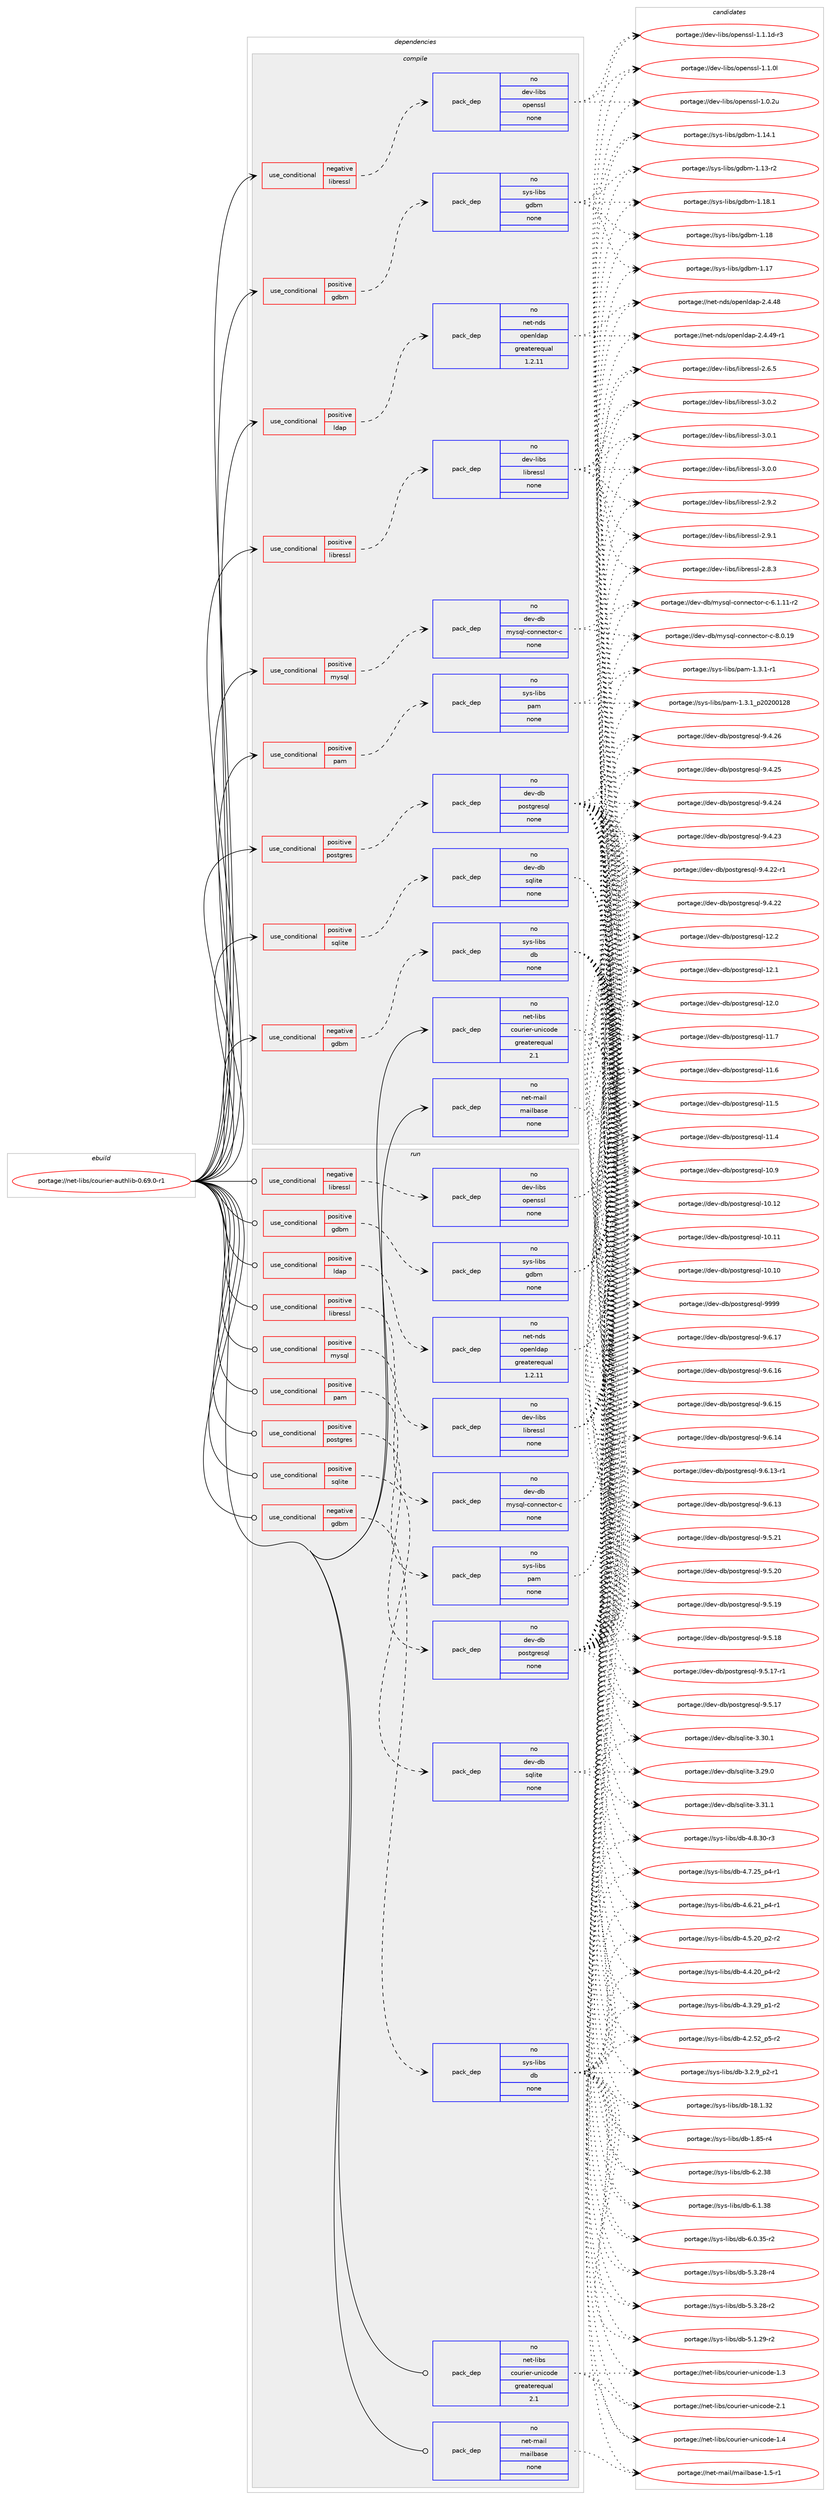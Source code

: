 digraph prolog {

# *************
# Graph options
# *************

newrank=true;
concentrate=true;
compound=true;
graph [rankdir=LR,fontname=Helvetica,fontsize=10,ranksep=1.5];#, ranksep=2.5, nodesep=0.2];
edge  [arrowhead=vee];
node  [fontname=Helvetica,fontsize=10];

# **********
# The ebuild
# **********

subgraph cluster_leftcol {
color=gray;
rank=same;
label=<<i>ebuild</i>>;
id [label="portage://net-libs/courier-authlib-0.69.0-r1", color=red, width=4, href="../net-libs/courier-authlib-0.69.0-r1.svg"];
}

# ****************
# The dependencies
# ****************

subgraph cluster_midcol {
color=gray;
label=<<i>dependencies</i>>;
subgraph cluster_compile {
fillcolor="#eeeeee";
style=filled;
label=<<i>compile</i>>;
subgraph cond12129 {
dependency60394 [label=<<TABLE BORDER="0" CELLBORDER="1" CELLSPACING="0" CELLPADDING="4"><TR><TD ROWSPAN="3" CELLPADDING="10">use_conditional</TD></TR><TR><TD>negative</TD></TR><TR><TD>gdbm</TD></TR></TABLE>>, shape=none, color=red];
subgraph pack47053 {
dependency60395 [label=<<TABLE BORDER="0" CELLBORDER="1" CELLSPACING="0" CELLPADDING="4" WIDTH="220"><TR><TD ROWSPAN="6" CELLPADDING="30">pack_dep</TD></TR><TR><TD WIDTH="110">no</TD></TR><TR><TD>sys-libs</TD></TR><TR><TD>db</TD></TR><TR><TD>none</TD></TR><TR><TD></TD></TR></TABLE>>, shape=none, color=blue];
}
dependency60394:e -> dependency60395:w [weight=20,style="dashed",arrowhead="vee"];
}
id:e -> dependency60394:w [weight=20,style="solid",arrowhead="vee"];
subgraph cond12130 {
dependency60396 [label=<<TABLE BORDER="0" CELLBORDER="1" CELLSPACING="0" CELLPADDING="4"><TR><TD ROWSPAN="3" CELLPADDING="10">use_conditional</TD></TR><TR><TD>negative</TD></TR><TR><TD>libressl</TD></TR></TABLE>>, shape=none, color=red];
subgraph pack47054 {
dependency60397 [label=<<TABLE BORDER="0" CELLBORDER="1" CELLSPACING="0" CELLPADDING="4" WIDTH="220"><TR><TD ROWSPAN="6" CELLPADDING="30">pack_dep</TD></TR><TR><TD WIDTH="110">no</TD></TR><TR><TD>dev-libs</TD></TR><TR><TD>openssl</TD></TR><TR><TD>none</TD></TR><TR><TD></TD></TR></TABLE>>, shape=none, color=blue];
}
dependency60396:e -> dependency60397:w [weight=20,style="dashed",arrowhead="vee"];
}
id:e -> dependency60396:w [weight=20,style="solid",arrowhead="vee"];
subgraph cond12131 {
dependency60398 [label=<<TABLE BORDER="0" CELLBORDER="1" CELLSPACING="0" CELLPADDING="4"><TR><TD ROWSPAN="3" CELLPADDING="10">use_conditional</TD></TR><TR><TD>positive</TD></TR><TR><TD>gdbm</TD></TR></TABLE>>, shape=none, color=red];
subgraph pack47055 {
dependency60399 [label=<<TABLE BORDER="0" CELLBORDER="1" CELLSPACING="0" CELLPADDING="4" WIDTH="220"><TR><TD ROWSPAN="6" CELLPADDING="30">pack_dep</TD></TR><TR><TD WIDTH="110">no</TD></TR><TR><TD>sys-libs</TD></TR><TR><TD>gdbm</TD></TR><TR><TD>none</TD></TR><TR><TD></TD></TR></TABLE>>, shape=none, color=blue];
}
dependency60398:e -> dependency60399:w [weight=20,style="dashed",arrowhead="vee"];
}
id:e -> dependency60398:w [weight=20,style="solid",arrowhead="vee"];
subgraph cond12132 {
dependency60400 [label=<<TABLE BORDER="0" CELLBORDER="1" CELLSPACING="0" CELLPADDING="4"><TR><TD ROWSPAN="3" CELLPADDING="10">use_conditional</TD></TR><TR><TD>positive</TD></TR><TR><TD>ldap</TD></TR></TABLE>>, shape=none, color=red];
subgraph pack47056 {
dependency60401 [label=<<TABLE BORDER="0" CELLBORDER="1" CELLSPACING="0" CELLPADDING="4" WIDTH="220"><TR><TD ROWSPAN="6" CELLPADDING="30">pack_dep</TD></TR><TR><TD WIDTH="110">no</TD></TR><TR><TD>net-nds</TD></TR><TR><TD>openldap</TD></TR><TR><TD>greaterequal</TD></TR><TR><TD>1.2.11</TD></TR></TABLE>>, shape=none, color=blue];
}
dependency60400:e -> dependency60401:w [weight=20,style="dashed",arrowhead="vee"];
}
id:e -> dependency60400:w [weight=20,style="solid",arrowhead="vee"];
subgraph cond12133 {
dependency60402 [label=<<TABLE BORDER="0" CELLBORDER="1" CELLSPACING="0" CELLPADDING="4"><TR><TD ROWSPAN="3" CELLPADDING="10">use_conditional</TD></TR><TR><TD>positive</TD></TR><TR><TD>libressl</TD></TR></TABLE>>, shape=none, color=red];
subgraph pack47057 {
dependency60403 [label=<<TABLE BORDER="0" CELLBORDER="1" CELLSPACING="0" CELLPADDING="4" WIDTH="220"><TR><TD ROWSPAN="6" CELLPADDING="30">pack_dep</TD></TR><TR><TD WIDTH="110">no</TD></TR><TR><TD>dev-libs</TD></TR><TR><TD>libressl</TD></TR><TR><TD>none</TD></TR><TR><TD></TD></TR></TABLE>>, shape=none, color=blue];
}
dependency60402:e -> dependency60403:w [weight=20,style="dashed",arrowhead="vee"];
}
id:e -> dependency60402:w [weight=20,style="solid",arrowhead="vee"];
subgraph cond12134 {
dependency60404 [label=<<TABLE BORDER="0" CELLBORDER="1" CELLSPACING="0" CELLPADDING="4"><TR><TD ROWSPAN="3" CELLPADDING="10">use_conditional</TD></TR><TR><TD>positive</TD></TR><TR><TD>mysql</TD></TR></TABLE>>, shape=none, color=red];
subgraph pack47058 {
dependency60405 [label=<<TABLE BORDER="0" CELLBORDER="1" CELLSPACING="0" CELLPADDING="4" WIDTH="220"><TR><TD ROWSPAN="6" CELLPADDING="30">pack_dep</TD></TR><TR><TD WIDTH="110">no</TD></TR><TR><TD>dev-db</TD></TR><TR><TD>mysql-connector-c</TD></TR><TR><TD>none</TD></TR><TR><TD></TD></TR></TABLE>>, shape=none, color=blue];
}
dependency60404:e -> dependency60405:w [weight=20,style="dashed",arrowhead="vee"];
}
id:e -> dependency60404:w [weight=20,style="solid",arrowhead="vee"];
subgraph cond12135 {
dependency60406 [label=<<TABLE BORDER="0" CELLBORDER="1" CELLSPACING="0" CELLPADDING="4"><TR><TD ROWSPAN="3" CELLPADDING="10">use_conditional</TD></TR><TR><TD>positive</TD></TR><TR><TD>pam</TD></TR></TABLE>>, shape=none, color=red];
subgraph pack47059 {
dependency60407 [label=<<TABLE BORDER="0" CELLBORDER="1" CELLSPACING="0" CELLPADDING="4" WIDTH="220"><TR><TD ROWSPAN="6" CELLPADDING="30">pack_dep</TD></TR><TR><TD WIDTH="110">no</TD></TR><TR><TD>sys-libs</TD></TR><TR><TD>pam</TD></TR><TR><TD>none</TD></TR><TR><TD></TD></TR></TABLE>>, shape=none, color=blue];
}
dependency60406:e -> dependency60407:w [weight=20,style="dashed",arrowhead="vee"];
}
id:e -> dependency60406:w [weight=20,style="solid",arrowhead="vee"];
subgraph cond12136 {
dependency60408 [label=<<TABLE BORDER="0" CELLBORDER="1" CELLSPACING="0" CELLPADDING="4"><TR><TD ROWSPAN="3" CELLPADDING="10">use_conditional</TD></TR><TR><TD>positive</TD></TR><TR><TD>postgres</TD></TR></TABLE>>, shape=none, color=red];
subgraph pack47060 {
dependency60409 [label=<<TABLE BORDER="0" CELLBORDER="1" CELLSPACING="0" CELLPADDING="4" WIDTH="220"><TR><TD ROWSPAN="6" CELLPADDING="30">pack_dep</TD></TR><TR><TD WIDTH="110">no</TD></TR><TR><TD>dev-db</TD></TR><TR><TD>postgresql</TD></TR><TR><TD>none</TD></TR><TR><TD></TD></TR></TABLE>>, shape=none, color=blue];
}
dependency60408:e -> dependency60409:w [weight=20,style="dashed",arrowhead="vee"];
}
id:e -> dependency60408:w [weight=20,style="solid",arrowhead="vee"];
subgraph cond12137 {
dependency60410 [label=<<TABLE BORDER="0" CELLBORDER="1" CELLSPACING="0" CELLPADDING="4"><TR><TD ROWSPAN="3" CELLPADDING="10">use_conditional</TD></TR><TR><TD>positive</TD></TR><TR><TD>sqlite</TD></TR></TABLE>>, shape=none, color=red];
subgraph pack47061 {
dependency60411 [label=<<TABLE BORDER="0" CELLBORDER="1" CELLSPACING="0" CELLPADDING="4" WIDTH="220"><TR><TD ROWSPAN="6" CELLPADDING="30">pack_dep</TD></TR><TR><TD WIDTH="110">no</TD></TR><TR><TD>dev-db</TD></TR><TR><TD>sqlite</TD></TR><TR><TD>none</TD></TR><TR><TD></TD></TR></TABLE>>, shape=none, color=blue];
}
dependency60410:e -> dependency60411:w [weight=20,style="dashed",arrowhead="vee"];
}
id:e -> dependency60410:w [weight=20,style="solid",arrowhead="vee"];
subgraph pack47062 {
dependency60412 [label=<<TABLE BORDER="0" CELLBORDER="1" CELLSPACING="0" CELLPADDING="4" WIDTH="220"><TR><TD ROWSPAN="6" CELLPADDING="30">pack_dep</TD></TR><TR><TD WIDTH="110">no</TD></TR><TR><TD>net-libs</TD></TR><TR><TD>courier-unicode</TD></TR><TR><TD>greaterequal</TD></TR><TR><TD>2.1</TD></TR></TABLE>>, shape=none, color=blue];
}
id:e -> dependency60412:w [weight=20,style="solid",arrowhead="vee"];
subgraph pack47063 {
dependency60413 [label=<<TABLE BORDER="0" CELLBORDER="1" CELLSPACING="0" CELLPADDING="4" WIDTH="220"><TR><TD ROWSPAN="6" CELLPADDING="30">pack_dep</TD></TR><TR><TD WIDTH="110">no</TD></TR><TR><TD>net-mail</TD></TR><TR><TD>mailbase</TD></TR><TR><TD>none</TD></TR><TR><TD></TD></TR></TABLE>>, shape=none, color=blue];
}
id:e -> dependency60413:w [weight=20,style="solid",arrowhead="vee"];
}
subgraph cluster_compileandrun {
fillcolor="#eeeeee";
style=filled;
label=<<i>compile and run</i>>;
}
subgraph cluster_run {
fillcolor="#eeeeee";
style=filled;
label=<<i>run</i>>;
subgraph cond12138 {
dependency60414 [label=<<TABLE BORDER="0" CELLBORDER="1" CELLSPACING="0" CELLPADDING="4"><TR><TD ROWSPAN="3" CELLPADDING="10">use_conditional</TD></TR><TR><TD>negative</TD></TR><TR><TD>gdbm</TD></TR></TABLE>>, shape=none, color=red];
subgraph pack47064 {
dependency60415 [label=<<TABLE BORDER="0" CELLBORDER="1" CELLSPACING="0" CELLPADDING="4" WIDTH="220"><TR><TD ROWSPAN="6" CELLPADDING="30">pack_dep</TD></TR><TR><TD WIDTH="110">no</TD></TR><TR><TD>sys-libs</TD></TR><TR><TD>db</TD></TR><TR><TD>none</TD></TR><TR><TD></TD></TR></TABLE>>, shape=none, color=blue];
}
dependency60414:e -> dependency60415:w [weight=20,style="dashed",arrowhead="vee"];
}
id:e -> dependency60414:w [weight=20,style="solid",arrowhead="odot"];
subgraph cond12139 {
dependency60416 [label=<<TABLE BORDER="0" CELLBORDER="1" CELLSPACING="0" CELLPADDING="4"><TR><TD ROWSPAN="3" CELLPADDING="10">use_conditional</TD></TR><TR><TD>negative</TD></TR><TR><TD>libressl</TD></TR></TABLE>>, shape=none, color=red];
subgraph pack47065 {
dependency60417 [label=<<TABLE BORDER="0" CELLBORDER="1" CELLSPACING="0" CELLPADDING="4" WIDTH="220"><TR><TD ROWSPAN="6" CELLPADDING="30">pack_dep</TD></TR><TR><TD WIDTH="110">no</TD></TR><TR><TD>dev-libs</TD></TR><TR><TD>openssl</TD></TR><TR><TD>none</TD></TR><TR><TD></TD></TR></TABLE>>, shape=none, color=blue];
}
dependency60416:e -> dependency60417:w [weight=20,style="dashed",arrowhead="vee"];
}
id:e -> dependency60416:w [weight=20,style="solid",arrowhead="odot"];
subgraph cond12140 {
dependency60418 [label=<<TABLE BORDER="0" CELLBORDER="1" CELLSPACING="0" CELLPADDING="4"><TR><TD ROWSPAN="3" CELLPADDING="10">use_conditional</TD></TR><TR><TD>positive</TD></TR><TR><TD>gdbm</TD></TR></TABLE>>, shape=none, color=red];
subgraph pack47066 {
dependency60419 [label=<<TABLE BORDER="0" CELLBORDER="1" CELLSPACING="0" CELLPADDING="4" WIDTH="220"><TR><TD ROWSPAN="6" CELLPADDING="30">pack_dep</TD></TR><TR><TD WIDTH="110">no</TD></TR><TR><TD>sys-libs</TD></TR><TR><TD>gdbm</TD></TR><TR><TD>none</TD></TR><TR><TD></TD></TR></TABLE>>, shape=none, color=blue];
}
dependency60418:e -> dependency60419:w [weight=20,style="dashed",arrowhead="vee"];
}
id:e -> dependency60418:w [weight=20,style="solid",arrowhead="odot"];
subgraph cond12141 {
dependency60420 [label=<<TABLE BORDER="0" CELLBORDER="1" CELLSPACING="0" CELLPADDING="4"><TR><TD ROWSPAN="3" CELLPADDING="10">use_conditional</TD></TR><TR><TD>positive</TD></TR><TR><TD>ldap</TD></TR></TABLE>>, shape=none, color=red];
subgraph pack47067 {
dependency60421 [label=<<TABLE BORDER="0" CELLBORDER="1" CELLSPACING="0" CELLPADDING="4" WIDTH="220"><TR><TD ROWSPAN="6" CELLPADDING="30">pack_dep</TD></TR><TR><TD WIDTH="110">no</TD></TR><TR><TD>net-nds</TD></TR><TR><TD>openldap</TD></TR><TR><TD>greaterequal</TD></TR><TR><TD>1.2.11</TD></TR></TABLE>>, shape=none, color=blue];
}
dependency60420:e -> dependency60421:w [weight=20,style="dashed",arrowhead="vee"];
}
id:e -> dependency60420:w [weight=20,style="solid",arrowhead="odot"];
subgraph cond12142 {
dependency60422 [label=<<TABLE BORDER="0" CELLBORDER="1" CELLSPACING="0" CELLPADDING="4"><TR><TD ROWSPAN="3" CELLPADDING="10">use_conditional</TD></TR><TR><TD>positive</TD></TR><TR><TD>libressl</TD></TR></TABLE>>, shape=none, color=red];
subgraph pack47068 {
dependency60423 [label=<<TABLE BORDER="0" CELLBORDER="1" CELLSPACING="0" CELLPADDING="4" WIDTH="220"><TR><TD ROWSPAN="6" CELLPADDING="30">pack_dep</TD></TR><TR><TD WIDTH="110">no</TD></TR><TR><TD>dev-libs</TD></TR><TR><TD>libressl</TD></TR><TR><TD>none</TD></TR><TR><TD></TD></TR></TABLE>>, shape=none, color=blue];
}
dependency60422:e -> dependency60423:w [weight=20,style="dashed",arrowhead="vee"];
}
id:e -> dependency60422:w [weight=20,style="solid",arrowhead="odot"];
subgraph cond12143 {
dependency60424 [label=<<TABLE BORDER="0" CELLBORDER="1" CELLSPACING="0" CELLPADDING="4"><TR><TD ROWSPAN="3" CELLPADDING="10">use_conditional</TD></TR><TR><TD>positive</TD></TR><TR><TD>mysql</TD></TR></TABLE>>, shape=none, color=red];
subgraph pack47069 {
dependency60425 [label=<<TABLE BORDER="0" CELLBORDER="1" CELLSPACING="0" CELLPADDING="4" WIDTH="220"><TR><TD ROWSPAN="6" CELLPADDING="30">pack_dep</TD></TR><TR><TD WIDTH="110">no</TD></TR><TR><TD>dev-db</TD></TR><TR><TD>mysql-connector-c</TD></TR><TR><TD>none</TD></TR><TR><TD></TD></TR></TABLE>>, shape=none, color=blue];
}
dependency60424:e -> dependency60425:w [weight=20,style="dashed",arrowhead="vee"];
}
id:e -> dependency60424:w [weight=20,style="solid",arrowhead="odot"];
subgraph cond12144 {
dependency60426 [label=<<TABLE BORDER="0" CELLBORDER="1" CELLSPACING="0" CELLPADDING="4"><TR><TD ROWSPAN="3" CELLPADDING="10">use_conditional</TD></TR><TR><TD>positive</TD></TR><TR><TD>pam</TD></TR></TABLE>>, shape=none, color=red];
subgraph pack47070 {
dependency60427 [label=<<TABLE BORDER="0" CELLBORDER="1" CELLSPACING="0" CELLPADDING="4" WIDTH="220"><TR><TD ROWSPAN="6" CELLPADDING="30">pack_dep</TD></TR><TR><TD WIDTH="110">no</TD></TR><TR><TD>sys-libs</TD></TR><TR><TD>pam</TD></TR><TR><TD>none</TD></TR><TR><TD></TD></TR></TABLE>>, shape=none, color=blue];
}
dependency60426:e -> dependency60427:w [weight=20,style="dashed",arrowhead="vee"];
}
id:e -> dependency60426:w [weight=20,style="solid",arrowhead="odot"];
subgraph cond12145 {
dependency60428 [label=<<TABLE BORDER="0" CELLBORDER="1" CELLSPACING="0" CELLPADDING="4"><TR><TD ROWSPAN="3" CELLPADDING="10">use_conditional</TD></TR><TR><TD>positive</TD></TR><TR><TD>postgres</TD></TR></TABLE>>, shape=none, color=red];
subgraph pack47071 {
dependency60429 [label=<<TABLE BORDER="0" CELLBORDER="1" CELLSPACING="0" CELLPADDING="4" WIDTH="220"><TR><TD ROWSPAN="6" CELLPADDING="30">pack_dep</TD></TR><TR><TD WIDTH="110">no</TD></TR><TR><TD>dev-db</TD></TR><TR><TD>postgresql</TD></TR><TR><TD>none</TD></TR><TR><TD></TD></TR></TABLE>>, shape=none, color=blue];
}
dependency60428:e -> dependency60429:w [weight=20,style="dashed",arrowhead="vee"];
}
id:e -> dependency60428:w [weight=20,style="solid",arrowhead="odot"];
subgraph cond12146 {
dependency60430 [label=<<TABLE BORDER="0" CELLBORDER="1" CELLSPACING="0" CELLPADDING="4"><TR><TD ROWSPAN="3" CELLPADDING="10">use_conditional</TD></TR><TR><TD>positive</TD></TR><TR><TD>sqlite</TD></TR></TABLE>>, shape=none, color=red];
subgraph pack47072 {
dependency60431 [label=<<TABLE BORDER="0" CELLBORDER="1" CELLSPACING="0" CELLPADDING="4" WIDTH="220"><TR><TD ROWSPAN="6" CELLPADDING="30">pack_dep</TD></TR><TR><TD WIDTH="110">no</TD></TR><TR><TD>dev-db</TD></TR><TR><TD>sqlite</TD></TR><TR><TD>none</TD></TR><TR><TD></TD></TR></TABLE>>, shape=none, color=blue];
}
dependency60430:e -> dependency60431:w [weight=20,style="dashed",arrowhead="vee"];
}
id:e -> dependency60430:w [weight=20,style="solid",arrowhead="odot"];
subgraph pack47073 {
dependency60432 [label=<<TABLE BORDER="0" CELLBORDER="1" CELLSPACING="0" CELLPADDING="4" WIDTH="220"><TR><TD ROWSPAN="6" CELLPADDING="30">pack_dep</TD></TR><TR><TD WIDTH="110">no</TD></TR><TR><TD>net-libs</TD></TR><TR><TD>courier-unicode</TD></TR><TR><TD>greaterequal</TD></TR><TR><TD>2.1</TD></TR></TABLE>>, shape=none, color=blue];
}
id:e -> dependency60432:w [weight=20,style="solid",arrowhead="odot"];
subgraph pack47074 {
dependency60433 [label=<<TABLE BORDER="0" CELLBORDER="1" CELLSPACING="0" CELLPADDING="4" WIDTH="220"><TR><TD ROWSPAN="6" CELLPADDING="30">pack_dep</TD></TR><TR><TD WIDTH="110">no</TD></TR><TR><TD>net-mail</TD></TR><TR><TD>mailbase</TD></TR><TR><TD>none</TD></TR><TR><TD></TD></TR></TABLE>>, shape=none, color=blue];
}
id:e -> dependency60433:w [weight=20,style="solid",arrowhead="odot"];
}
}

# **************
# The candidates
# **************

subgraph cluster_choices {
rank=same;
color=gray;
label=<<i>candidates</i>>;

subgraph choice47053 {
color=black;
nodesep=1;
choice1151211154510810598115471009845544650465156 [label="portage://sys-libs/db-6.2.38", color=red, width=4,href="../sys-libs/db-6.2.38.svg"];
choice1151211154510810598115471009845544649465156 [label="portage://sys-libs/db-6.1.38", color=red, width=4,href="../sys-libs/db-6.1.38.svg"];
choice11512111545108105981154710098455446484651534511450 [label="portage://sys-libs/db-6.0.35-r2", color=red, width=4,href="../sys-libs/db-6.0.35-r2.svg"];
choice11512111545108105981154710098455346514650564511452 [label="portage://sys-libs/db-5.3.28-r4", color=red, width=4,href="../sys-libs/db-5.3.28-r4.svg"];
choice11512111545108105981154710098455346514650564511450 [label="portage://sys-libs/db-5.3.28-r2", color=red, width=4,href="../sys-libs/db-5.3.28-r2.svg"];
choice11512111545108105981154710098455346494650574511450 [label="portage://sys-libs/db-5.1.29-r2", color=red, width=4,href="../sys-libs/db-5.1.29-r2.svg"];
choice11512111545108105981154710098455246564651484511451 [label="portage://sys-libs/db-4.8.30-r3", color=red, width=4,href="../sys-libs/db-4.8.30-r3.svg"];
choice115121115451081059811547100984552465546505395112524511449 [label="portage://sys-libs/db-4.7.25_p4-r1", color=red, width=4,href="../sys-libs/db-4.7.25_p4-r1.svg"];
choice115121115451081059811547100984552465446504995112524511449 [label="portage://sys-libs/db-4.6.21_p4-r1", color=red, width=4,href="../sys-libs/db-4.6.21_p4-r1.svg"];
choice115121115451081059811547100984552465346504895112504511450 [label="portage://sys-libs/db-4.5.20_p2-r2", color=red, width=4,href="../sys-libs/db-4.5.20_p2-r2.svg"];
choice115121115451081059811547100984552465246504895112524511450 [label="portage://sys-libs/db-4.4.20_p4-r2", color=red, width=4,href="../sys-libs/db-4.4.20_p4-r2.svg"];
choice115121115451081059811547100984552465146505795112494511450 [label="portage://sys-libs/db-4.3.29_p1-r2", color=red, width=4,href="../sys-libs/db-4.3.29_p1-r2.svg"];
choice115121115451081059811547100984552465046535095112534511450 [label="portage://sys-libs/db-4.2.52_p5-r2", color=red, width=4,href="../sys-libs/db-4.2.52_p5-r2.svg"];
choice1151211154510810598115471009845514650465795112504511449 [label="portage://sys-libs/db-3.2.9_p2-r1", color=red, width=4,href="../sys-libs/db-3.2.9_p2-r1.svg"];
choice115121115451081059811547100984549564649465150 [label="portage://sys-libs/db-18.1.32", color=red, width=4,href="../sys-libs/db-18.1.32.svg"];
choice1151211154510810598115471009845494656534511452 [label="portage://sys-libs/db-1.85-r4", color=red, width=4,href="../sys-libs/db-1.85-r4.svg"];
dependency60395:e -> choice1151211154510810598115471009845544650465156:w [style=dotted,weight="100"];
dependency60395:e -> choice1151211154510810598115471009845544649465156:w [style=dotted,weight="100"];
dependency60395:e -> choice11512111545108105981154710098455446484651534511450:w [style=dotted,weight="100"];
dependency60395:e -> choice11512111545108105981154710098455346514650564511452:w [style=dotted,weight="100"];
dependency60395:e -> choice11512111545108105981154710098455346514650564511450:w [style=dotted,weight="100"];
dependency60395:e -> choice11512111545108105981154710098455346494650574511450:w [style=dotted,weight="100"];
dependency60395:e -> choice11512111545108105981154710098455246564651484511451:w [style=dotted,weight="100"];
dependency60395:e -> choice115121115451081059811547100984552465546505395112524511449:w [style=dotted,weight="100"];
dependency60395:e -> choice115121115451081059811547100984552465446504995112524511449:w [style=dotted,weight="100"];
dependency60395:e -> choice115121115451081059811547100984552465346504895112504511450:w [style=dotted,weight="100"];
dependency60395:e -> choice115121115451081059811547100984552465246504895112524511450:w [style=dotted,weight="100"];
dependency60395:e -> choice115121115451081059811547100984552465146505795112494511450:w [style=dotted,weight="100"];
dependency60395:e -> choice115121115451081059811547100984552465046535095112534511450:w [style=dotted,weight="100"];
dependency60395:e -> choice1151211154510810598115471009845514650465795112504511449:w [style=dotted,weight="100"];
dependency60395:e -> choice115121115451081059811547100984549564649465150:w [style=dotted,weight="100"];
dependency60395:e -> choice1151211154510810598115471009845494656534511452:w [style=dotted,weight="100"];
}
subgraph choice47054 {
color=black;
nodesep=1;
choice1001011184510810598115471111121011101151151084549464946491004511451 [label="portage://dev-libs/openssl-1.1.1d-r3", color=red, width=4,href="../dev-libs/openssl-1.1.1d-r3.svg"];
choice100101118451081059811547111112101110115115108454946494648108 [label="portage://dev-libs/openssl-1.1.0l", color=red, width=4,href="../dev-libs/openssl-1.1.0l.svg"];
choice100101118451081059811547111112101110115115108454946484650117 [label="portage://dev-libs/openssl-1.0.2u", color=red, width=4,href="../dev-libs/openssl-1.0.2u.svg"];
dependency60397:e -> choice1001011184510810598115471111121011101151151084549464946491004511451:w [style=dotted,weight="100"];
dependency60397:e -> choice100101118451081059811547111112101110115115108454946494648108:w [style=dotted,weight="100"];
dependency60397:e -> choice100101118451081059811547111112101110115115108454946484650117:w [style=dotted,weight="100"];
}
subgraph choice47055 {
color=black;
nodesep=1;
choice1151211154510810598115471031009810945494649564649 [label="portage://sys-libs/gdbm-1.18.1", color=red, width=4,href="../sys-libs/gdbm-1.18.1.svg"];
choice115121115451081059811547103100981094549464956 [label="portage://sys-libs/gdbm-1.18", color=red, width=4,href="../sys-libs/gdbm-1.18.svg"];
choice115121115451081059811547103100981094549464955 [label="portage://sys-libs/gdbm-1.17", color=red, width=4,href="../sys-libs/gdbm-1.17.svg"];
choice1151211154510810598115471031009810945494649524649 [label="portage://sys-libs/gdbm-1.14.1", color=red, width=4,href="../sys-libs/gdbm-1.14.1.svg"];
choice1151211154510810598115471031009810945494649514511450 [label="portage://sys-libs/gdbm-1.13-r2", color=red, width=4,href="../sys-libs/gdbm-1.13-r2.svg"];
dependency60399:e -> choice1151211154510810598115471031009810945494649564649:w [style=dotted,weight="100"];
dependency60399:e -> choice115121115451081059811547103100981094549464956:w [style=dotted,weight="100"];
dependency60399:e -> choice115121115451081059811547103100981094549464955:w [style=dotted,weight="100"];
dependency60399:e -> choice1151211154510810598115471031009810945494649524649:w [style=dotted,weight="100"];
dependency60399:e -> choice1151211154510810598115471031009810945494649514511450:w [style=dotted,weight="100"];
}
subgraph choice47056 {
color=black;
nodesep=1;
choice110101116451101001154711111210111010810097112455046524652574511449 [label="portage://net-nds/openldap-2.4.49-r1", color=red, width=4,href="../net-nds/openldap-2.4.49-r1.svg"];
choice11010111645110100115471111121011101081009711245504652465256 [label="portage://net-nds/openldap-2.4.48", color=red, width=4,href="../net-nds/openldap-2.4.48.svg"];
dependency60401:e -> choice110101116451101001154711111210111010810097112455046524652574511449:w [style=dotted,weight="100"];
dependency60401:e -> choice11010111645110100115471111121011101081009711245504652465256:w [style=dotted,weight="100"];
}
subgraph choice47057 {
color=black;
nodesep=1;
choice10010111845108105981154710810598114101115115108455146484650 [label="portage://dev-libs/libressl-3.0.2", color=red, width=4,href="../dev-libs/libressl-3.0.2.svg"];
choice10010111845108105981154710810598114101115115108455146484649 [label="portage://dev-libs/libressl-3.0.1", color=red, width=4,href="../dev-libs/libressl-3.0.1.svg"];
choice10010111845108105981154710810598114101115115108455146484648 [label="portage://dev-libs/libressl-3.0.0", color=red, width=4,href="../dev-libs/libressl-3.0.0.svg"];
choice10010111845108105981154710810598114101115115108455046574650 [label="portage://dev-libs/libressl-2.9.2", color=red, width=4,href="../dev-libs/libressl-2.9.2.svg"];
choice10010111845108105981154710810598114101115115108455046574649 [label="portage://dev-libs/libressl-2.9.1", color=red, width=4,href="../dev-libs/libressl-2.9.1.svg"];
choice10010111845108105981154710810598114101115115108455046564651 [label="portage://dev-libs/libressl-2.8.3", color=red, width=4,href="../dev-libs/libressl-2.8.3.svg"];
choice10010111845108105981154710810598114101115115108455046544653 [label="portage://dev-libs/libressl-2.6.5", color=red, width=4,href="../dev-libs/libressl-2.6.5.svg"];
dependency60403:e -> choice10010111845108105981154710810598114101115115108455146484650:w [style=dotted,weight="100"];
dependency60403:e -> choice10010111845108105981154710810598114101115115108455146484649:w [style=dotted,weight="100"];
dependency60403:e -> choice10010111845108105981154710810598114101115115108455146484648:w [style=dotted,weight="100"];
dependency60403:e -> choice10010111845108105981154710810598114101115115108455046574650:w [style=dotted,weight="100"];
dependency60403:e -> choice10010111845108105981154710810598114101115115108455046574649:w [style=dotted,weight="100"];
dependency60403:e -> choice10010111845108105981154710810598114101115115108455046564651:w [style=dotted,weight="100"];
dependency60403:e -> choice10010111845108105981154710810598114101115115108455046544653:w [style=dotted,weight="100"];
}
subgraph choice47058 {
color=black;
nodesep=1;
choice100101118451009847109121115113108459911111011010199116111114459945564648464957 [label="portage://dev-db/mysql-connector-c-8.0.19", color=red, width=4,href="../dev-db/mysql-connector-c-8.0.19.svg"];
choice1001011184510098471091211151131084599111110110101991161111144599455446494649494511450 [label="portage://dev-db/mysql-connector-c-6.1.11-r2", color=red, width=4,href="../dev-db/mysql-connector-c-6.1.11-r2.svg"];
dependency60405:e -> choice100101118451009847109121115113108459911111011010199116111114459945564648464957:w [style=dotted,weight="100"];
dependency60405:e -> choice1001011184510098471091211151131084599111110110101991161111144599455446494649494511450:w [style=dotted,weight="100"];
}
subgraph choice47059 {
color=black;
nodesep=1;
choice11512111545108105981154711297109454946514649951125048504848495056 [label="portage://sys-libs/pam-1.3.1_p20200128", color=red, width=4,href="../sys-libs/pam-1.3.1_p20200128.svg"];
choice115121115451081059811547112971094549465146494511449 [label="portage://sys-libs/pam-1.3.1-r1", color=red, width=4,href="../sys-libs/pam-1.3.1-r1.svg"];
dependency60407:e -> choice11512111545108105981154711297109454946514649951125048504848495056:w [style=dotted,weight="100"];
dependency60407:e -> choice115121115451081059811547112971094549465146494511449:w [style=dotted,weight="100"];
}
subgraph choice47060 {
color=black;
nodesep=1;
choice1001011184510098471121111151161031141011151131084557575757 [label="portage://dev-db/postgresql-9999", color=red, width=4,href="../dev-db/postgresql-9999.svg"];
choice10010111845100984711211111511610311410111511310845574654464955 [label="portage://dev-db/postgresql-9.6.17", color=red, width=4,href="../dev-db/postgresql-9.6.17.svg"];
choice10010111845100984711211111511610311410111511310845574654464954 [label="portage://dev-db/postgresql-9.6.16", color=red, width=4,href="../dev-db/postgresql-9.6.16.svg"];
choice10010111845100984711211111511610311410111511310845574654464953 [label="portage://dev-db/postgresql-9.6.15", color=red, width=4,href="../dev-db/postgresql-9.6.15.svg"];
choice10010111845100984711211111511610311410111511310845574654464952 [label="portage://dev-db/postgresql-9.6.14", color=red, width=4,href="../dev-db/postgresql-9.6.14.svg"];
choice100101118451009847112111115116103114101115113108455746544649514511449 [label="portage://dev-db/postgresql-9.6.13-r1", color=red, width=4,href="../dev-db/postgresql-9.6.13-r1.svg"];
choice10010111845100984711211111511610311410111511310845574654464951 [label="portage://dev-db/postgresql-9.6.13", color=red, width=4,href="../dev-db/postgresql-9.6.13.svg"];
choice10010111845100984711211111511610311410111511310845574653465049 [label="portage://dev-db/postgresql-9.5.21", color=red, width=4,href="../dev-db/postgresql-9.5.21.svg"];
choice10010111845100984711211111511610311410111511310845574653465048 [label="portage://dev-db/postgresql-9.5.20", color=red, width=4,href="../dev-db/postgresql-9.5.20.svg"];
choice10010111845100984711211111511610311410111511310845574653464957 [label="portage://dev-db/postgresql-9.5.19", color=red, width=4,href="../dev-db/postgresql-9.5.19.svg"];
choice10010111845100984711211111511610311410111511310845574653464956 [label="portage://dev-db/postgresql-9.5.18", color=red, width=4,href="../dev-db/postgresql-9.5.18.svg"];
choice100101118451009847112111115116103114101115113108455746534649554511449 [label="portage://dev-db/postgresql-9.5.17-r1", color=red, width=4,href="../dev-db/postgresql-9.5.17-r1.svg"];
choice10010111845100984711211111511610311410111511310845574653464955 [label="portage://dev-db/postgresql-9.5.17", color=red, width=4,href="../dev-db/postgresql-9.5.17.svg"];
choice10010111845100984711211111511610311410111511310845574652465054 [label="portage://dev-db/postgresql-9.4.26", color=red, width=4,href="../dev-db/postgresql-9.4.26.svg"];
choice10010111845100984711211111511610311410111511310845574652465053 [label="portage://dev-db/postgresql-9.4.25", color=red, width=4,href="../dev-db/postgresql-9.4.25.svg"];
choice10010111845100984711211111511610311410111511310845574652465052 [label="portage://dev-db/postgresql-9.4.24", color=red, width=4,href="../dev-db/postgresql-9.4.24.svg"];
choice10010111845100984711211111511610311410111511310845574652465051 [label="portage://dev-db/postgresql-9.4.23", color=red, width=4,href="../dev-db/postgresql-9.4.23.svg"];
choice100101118451009847112111115116103114101115113108455746524650504511449 [label="portage://dev-db/postgresql-9.4.22-r1", color=red, width=4,href="../dev-db/postgresql-9.4.22-r1.svg"];
choice10010111845100984711211111511610311410111511310845574652465050 [label="portage://dev-db/postgresql-9.4.22", color=red, width=4,href="../dev-db/postgresql-9.4.22.svg"];
choice1001011184510098471121111151161031141011151131084549504650 [label="portage://dev-db/postgresql-12.2", color=red, width=4,href="../dev-db/postgresql-12.2.svg"];
choice1001011184510098471121111151161031141011151131084549504649 [label="portage://dev-db/postgresql-12.1", color=red, width=4,href="../dev-db/postgresql-12.1.svg"];
choice1001011184510098471121111151161031141011151131084549504648 [label="portage://dev-db/postgresql-12.0", color=red, width=4,href="../dev-db/postgresql-12.0.svg"];
choice1001011184510098471121111151161031141011151131084549494655 [label="portage://dev-db/postgresql-11.7", color=red, width=4,href="../dev-db/postgresql-11.7.svg"];
choice1001011184510098471121111151161031141011151131084549494654 [label="portage://dev-db/postgresql-11.6", color=red, width=4,href="../dev-db/postgresql-11.6.svg"];
choice1001011184510098471121111151161031141011151131084549494653 [label="portage://dev-db/postgresql-11.5", color=red, width=4,href="../dev-db/postgresql-11.5.svg"];
choice1001011184510098471121111151161031141011151131084549494652 [label="portage://dev-db/postgresql-11.4", color=red, width=4,href="../dev-db/postgresql-11.4.svg"];
choice1001011184510098471121111151161031141011151131084549484657 [label="portage://dev-db/postgresql-10.9", color=red, width=4,href="../dev-db/postgresql-10.9.svg"];
choice100101118451009847112111115116103114101115113108454948464950 [label="portage://dev-db/postgresql-10.12", color=red, width=4,href="../dev-db/postgresql-10.12.svg"];
choice100101118451009847112111115116103114101115113108454948464949 [label="portage://dev-db/postgresql-10.11", color=red, width=4,href="../dev-db/postgresql-10.11.svg"];
choice100101118451009847112111115116103114101115113108454948464948 [label="portage://dev-db/postgresql-10.10", color=red, width=4,href="../dev-db/postgresql-10.10.svg"];
dependency60409:e -> choice1001011184510098471121111151161031141011151131084557575757:w [style=dotted,weight="100"];
dependency60409:e -> choice10010111845100984711211111511610311410111511310845574654464955:w [style=dotted,weight="100"];
dependency60409:e -> choice10010111845100984711211111511610311410111511310845574654464954:w [style=dotted,weight="100"];
dependency60409:e -> choice10010111845100984711211111511610311410111511310845574654464953:w [style=dotted,weight="100"];
dependency60409:e -> choice10010111845100984711211111511610311410111511310845574654464952:w [style=dotted,weight="100"];
dependency60409:e -> choice100101118451009847112111115116103114101115113108455746544649514511449:w [style=dotted,weight="100"];
dependency60409:e -> choice10010111845100984711211111511610311410111511310845574654464951:w [style=dotted,weight="100"];
dependency60409:e -> choice10010111845100984711211111511610311410111511310845574653465049:w [style=dotted,weight="100"];
dependency60409:e -> choice10010111845100984711211111511610311410111511310845574653465048:w [style=dotted,weight="100"];
dependency60409:e -> choice10010111845100984711211111511610311410111511310845574653464957:w [style=dotted,weight="100"];
dependency60409:e -> choice10010111845100984711211111511610311410111511310845574653464956:w [style=dotted,weight="100"];
dependency60409:e -> choice100101118451009847112111115116103114101115113108455746534649554511449:w [style=dotted,weight="100"];
dependency60409:e -> choice10010111845100984711211111511610311410111511310845574653464955:w [style=dotted,weight="100"];
dependency60409:e -> choice10010111845100984711211111511610311410111511310845574652465054:w [style=dotted,weight="100"];
dependency60409:e -> choice10010111845100984711211111511610311410111511310845574652465053:w [style=dotted,weight="100"];
dependency60409:e -> choice10010111845100984711211111511610311410111511310845574652465052:w [style=dotted,weight="100"];
dependency60409:e -> choice10010111845100984711211111511610311410111511310845574652465051:w [style=dotted,weight="100"];
dependency60409:e -> choice100101118451009847112111115116103114101115113108455746524650504511449:w [style=dotted,weight="100"];
dependency60409:e -> choice10010111845100984711211111511610311410111511310845574652465050:w [style=dotted,weight="100"];
dependency60409:e -> choice1001011184510098471121111151161031141011151131084549504650:w [style=dotted,weight="100"];
dependency60409:e -> choice1001011184510098471121111151161031141011151131084549504649:w [style=dotted,weight="100"];
dependency60409:e -> choice1001011184510098471121111151161031141011151131084549504648:w [style=dotted,weight="100"];
dependency60409:e -> choice1001011184510098471121111151161031141011151131084549494655:w [style=dotted,weight="100"];
dependency60409:e -> choice1001011184510098471121111151161031141011151131084549494654:w [style=dotted,weight="100"];
dependency60409:e -> choice1001011184510098471121111151161031141011151131084549494653:w [style=dotted,weight="100"];
dependency60409:e -> choice1001011184510098471121111151161031141011151131084549494652:w [style=dotted,weight="100"];
dependency60409:e -> choice1001011184510098471121111151161031141011151131084549484657:w [style=dotted,weight="100"];
dependency60409:e -> choice100101118451009847112111115116103114101115113108454948464950:w [style=dotted,weight="100"];
dependency60409:e -> choice100101118451009847112111115116103114101115113108454948464949:w [style=dotted,weight="100"];
dependency60409:e -> choice100101118451009847112111115116103114101115113108454948464948:w [style=dotted,weight="100"];
}
subgraph choice47061 {
color=black;
nodesep=1;
choice10010111845100984711511310810511610145514651494649 [label="portage://dev-db/sqlite-3.31.1", color=red, width=4,href="../dev-db/sqlite-3.31.1.svg"];
choice10010111845100984711511310810511610145514651484649 [label="portage://dev-db/sqlite-3.30.1", color=red, width=4,href="../dev-db/sqlite-3.30.1.svg"];
choice10010111845100984711511310810511610145514650574648 [label="portage://dev-db/sqlite-3.29.0", color=red, width=4,href="../dev-db/sqlite-3.29.0.svg"];
dependency60411:e -> choice10010111845100984711511310810511610145514651494649:w [style=dotted,weight="100"];
dependency60411:e -> choice10010111845100984711511310810511610145514651484649:w [style=dotted,weight="100"];
dependency60411:e -> choice10010111845100984711511310810511610145514650574648:w [style=dotted,weight="100"];
}
subgraph choice47062 {
color=black;
nodesep=1;
choice11010111645108105981154799111117114105101114451171101059911110010145504649 [label="portage://net-libs/courier-unicode-2.1", color=red, width=4,href="../net-libs/courier-unicode-2.1.svg"];
choice11010111645108105981154799111117114105101114451171101059911110010145494652 [label="portage://net-libs/courier-unicode-1.4", color=red, width=4,href="../net-libs/courier-unicode-1.4.svg"];
choice11010111645108105981154799111117114105101114451171101059911110010145494651 [label="portage://net-libs/courier-unicode-1.3", color=red, width=4,href="../net-libs/courier-unicode-1.3.svg"];
dependency60412:e -> choice11010111645108105981154799111117114105101114451171101059911110010145504649:w [style=dotted,weight="100"];
dependency60412:e -> choice11010111645108105981154799111117114105101114451171101059911110010145494652:w [style=dotted,weight="100"];
dependency60412:e -> choice11010111645108105981154799111117114105101114451171101059911110010145494651:w [style=dotted,weight="100"];
}
subgraph choice47063 {
color=black;
nodesep=1;
choice110101116451099710510847109971051089897115101454946534511449 [label="portage://net-mail/mailbase-1.5-r1", color=red, width=4,href="../net-mail/mailbase-1.5-r1.svg"];
dependency60413:e -> choice110101116451099710510847109971051089897115101454946534511449:w [style=dotted,weight="100"];
}
subgraph choice47064 {
color=black;
nodesep=1;
choice1151211154510810598115471009845544650465156 [label="portage://sys-libs/db-6.2.38", color=red, width=4,href="../sys-libs/db-6.2.38.svg"];
choice1151211154510810598115471009845544649465156 [label="portage://sys-libs/db-6.1.38", color=red, width=4,href="../sys-libs/db-6.1.38.svg"];
choice11512111545108105981154710098455446484651534511450 [label="portage://sys-libs/db-6.0.35-r2", color=red, width=4,href="../sys-libs/db-6.0.35-r2.svg"];
choice11512111545108105981154710098455346514650564511452 [label="portage://sys-libs/db-5.3.28-r4", color=red, width=4,href="../sys-libs/db-5.3.28-r4.svg"];
choice11512111545108105981154710098455346514650564511450 [label="portage://sys-libs/db-5.3.28-r2", color=red, width=4,href="../sys-libs/db-5.3.28-r2.svg"];
choice11512111545108105981154710098455346494650574511450 [label="portage://sys-libs/db-5.1.29-r2", color=red, width=4,href="../sys-libs/db-5.1.29-r2.svg"];
choice11512111545108105981154710098455246564651484511451 [label="portage://sys-libs/db-4.8.30-r3", color=red, width=4,href="../sys-libs/db-4.8.30-r3.svg"];
choice115121115451081059811547100984552465546505395112524511449 [label="portage://sys-libs/db-4.7.25_p4-r1", color=red, width=4,href="../sys-libs/db-4.7.25_p4-r1.svg"];
choice115121115451081059811547100984552465446504995112524511449 [label="portage://sys-libs/db-4.6.21_p4-r1", color=red, width=4,href="../sys-libs/db-4.6.21_p4-r1.svg"];
choice115121115451081059811547100984552465346504895112504511450 [label="portage://sys-libs/db-4.5.20_p2-r2", color=red, width=4,href="../sys-libs/db-4.5.20_p2-r2.svg"];
choice115121115451081059811547100984552465246504895112524511450 [label="portage://sys-libs/db-4.4.20_p4-r2", color=red, width=4,href="../sys-libs/db-4.4.20_p4-r2.svg"];
choice115121115451081059811547100984552465146505795112494511450 [label="portage://sys-libs/db-4.3.29_p1-r2", color=red, width=4,href="../sys-libs/db-4.3.29_p1-r2.svg"];
choice115121115451081059811547100984552465046535095112534511450 [label="portage://sys-libs/db-4.2.52_p5-r2", color=red, width=4,href="../sys-libs/db-4.2.52_p5-r2.svg"];
choice1151211154510810598115471009845514650465795112504511449 [label="portage://sys-libs/db-3.2.9_p2-r1", color=red, width=4,href="../sys-libs/db-3.2.9_p2-r1.svg"];
choice115121115451081059811547100984549564649465150 [label="portage://sys-libs/db-18.1.32", color=red, width=4,href="../sys-libs/db-18.1.32.svg"];
choice1151211154510810598115471009845494656534511452 [label="portage://sys-libs/db-1.85-r4", color=red, width=4,href="../sys-libs/db-1.85-r4.svg"];
dependency60415:e -> choice1151211154510810598115471009845544650465156:w [style=dotted,weight="100"];
dependency60415:e -> choice1151211154510810598115471009845544649465156:w [style=dotted,weight="100"];
dependency60415:e -> choice11512111545108105981154710098455446484651534511450:w [style=dotted,weight="100"];
dependency60415:e -> choice11512111545108105981154710098455346514650564511452:w [style=dotted,weight="100"];
dependency60415:e -> choice11512111545108105981154710098455346514650564511450:w [style=dotted,weight="100"];
dependency60415:e -> choice11512111545108105981154710098455346494650574511450:w [style=dotted,weight="100"];
dependency60415:e -> choice11512111545108105981154710098455246564651484511451:w [style=dotted,weight="100"];
dependency60415:e -> choice115121115451081059811547100984552465546505395112524511449:w [style=dotted,weight="100"];
dependency60415:e -> choice115121115451081059811547100984552465446504995112524511449:w [style=dotted,weight="100"];
dependency60415:e -> choice115121115451081059811547100984552465346504895112504511450:w [style=dotted,weight="100"];
dependency60415:e -> choice115121115451081059811547100984552465246504895112524511450:w [style=dotted,weight="100"];
dependency60415:e -> choice115121115451081059811547100984552465146505795112494511450:w [style=dotted,weight="100"];
dependency60415:e -> choice115121115451081059811547100984552465046535095112534511450:w [style=dotted,weight="100"];
dependency60415:e -> choice1151211154510810598115471009845514650465795112504511449:w [style=dotted,weight="100"];
dependency60415:e -> choice115121115451081059811547100984549564649465150:w [style=dotted,weight="100"];
dependency60415:e -> choice1151211154510810598115471009845494656534511452:w [style=dotted,weight="100"];
}
subgraph choice47065 {
color=black;
nodesep=1;
choice1001011184510810598115471111121011101151151084549464946491004511451 [label="portage://dev-libs/openssl-1.1.1d-r3", color=red, width=4,href="../dev-libs/openssl-1.1.1d-r3.svg"];
choice100101118451081059811547111112101110115115108454946494648108 [label="portage://dev-libs/openssl-1.1.0l", color=red, width=4,href="../dev-libs/openssl-1.1.0l.svg"];
choice100101118451081059811547111112101110115115108454946484650117 [label="portage://dev-libs/openssl-1.0.2u", color=red, width=4,href="../dev-libs/openssl-1.0.2u.svg"];
dependency60417:e -> choice1001011184510810598115471111121011101151151084549464946491004511451:w [style=dotted,weight="100"];
dependency60417:e -> choice100101118451081059811547111112101110115115108454946494648108:w [style=dotted,weight="100"];
dependency60417:e -> choice100101118451081059811547111112101110115115108454946484650117:w [style=dotted,weight="100"];
}
subgraph choice47066 {
color=black;
nodesep=1;
choice1151211154510810598115471031009810945494649564649 [label="portage://sys-libs/gdbm-1.18.1", color=red, width=4,href="../sys-libs/gdbm-1.18.1.svg"];
choice115121115451081059811547103100981094549464956 [label="portage://sys-libs/gdbm-1.18", color=red, width=4,href="../sys-libs/gdbm-1.18.svg"];
choice115121115451081059811547103100981094549464955 [label="portage://sys-libs/gdbm-1.17", color=red, width=4,href="../sys-libs/gdbm-1.17.svg"];
choice1151211154510810598115471031009810945494649524649 [label="portage://sys-libs/gdbm-1.14.1", color=red, width=4,href="../sys-libs/gdbm-1.14.1.svg"];
choice1151211154510810598115471031009810945494649514511450 [label="portage://sys-libs/gdbm-1.13-r2", color=red, width=4,href="../sys-libs/gdbm-1.13-r2.svg"];
dependency60419:e -> choice1151211154510810598115471031009810945494649564649:w [style=dotted,weight="100"];
dependency60419:e -> choice115121115451081059811547103100981094549464956:w [style=dotted,weight="100"];
dependency60419:e -> choice115121115451081059811547103100981094549464955:w [style=dotted,weight="100"];
dependency60419:e -> choice1151211154510810598115471031009810945494649524649:w [style=dotted,weight="100"];
dependency60419:e -> choice1151211154510810598115471031009810945494649514511450:w [style=dotted,weight="100"];
}
subgraph choice47067 {
color=black;
nodesep=1;
choice110101116451101001154711111210111010810097112455046524652574511449 [label="portage://net-nds/openldap-2.4.49-r1", color=red, width=4,href="../net-nds/openldap-2.4.49-r1.svg"];
choice11010111645110100115471111121011101081009711245504652465256 [label="portage://net-nds/openldap-2.4.48", color=red, width=4,href="../net-nds/openldap-2.4.48.svg"];
dependency60421:e -> choice110101116451101001154711111210111010810097112455046524652574511449:w [style=dotted,weight="100"];
dependency60421:e -> choice11010111645110100115471111121011101081009711245504652465256:w [style=dotted,weight="100"];
}
subgraph choice47068 {
color=black;
nodesep=1;
choice10010111845108105981154710810598114101115115108455146484650 [label="portage://dev-libs/libressl-3.0.2", color=red, width=4,href="../dev-libs/libressl-3.0.2.svg"];
choice10010111845108105981154710810598114101115115108455146484649 [label="portage://dev-libs/libressl-3.0.1", color=red, width=4,href="../dev-libs/libressl-3.0.1.svg"];
choice10010111845108105981154710810598114101115115108455146484648 [label="portage://dev-libs/libressl-3.0.0", color=red, width=4,href="../dev-libs/libressl-3.0.0.svg"];
choice10010111845108105981154710810598114101115115108455046574650 [label="portage://dev-libs/libressl-2.9.2", color=red, width=4,href="../dev-libs/libressl-2.9.2.svg"];
choice10010111845108105981154710810598114101115115108455046574649 [label="portage://dev-libs/libressl-2.9.1", color=red, width=4,href="../dev-libs/libressl-2.9.1.svg"];
choice10010111845108105981154710810598114101115115108455046564651 [label="portage://dev-libs/libressl-2.8.3", color=red, width=4,href="../dev-libs/libressl-2.8.3.svg"];
choice10010111845108105981154710810598114101115115108455046544653 [label="portage://dev-libs/libressl-2.6.5", color=red, width=4,href="../dev-libs/libressl-2.6.5.svg"];
dependency60423:e -> choice10010111845108105981154710810598114101115115108455146484650:w [style=dotted,weight="100"];
dependency60423:e -> choice10010111845108105981154710810598114101115115108455146484649:w [style=dotted,weight="100"];
dependency60423:e -> choice10010111845108105981154710810598114101115115108455146484648:w [style=dotted,weight="100"];
dependency60423:e -> choice10010111845108105981154710810598114101115115108455046574650:w [style=dotted,weight="100"];
dependency60423:e -> choice10010111845108105981154710810598114101115115108455046574649:w [style=dotted,weight="100"];
dependency60423:e -> choice10010111845108105981154710810598114101115115108455046564651:w [style=dotted,weight="100"];
dependency60423:e -> choice10010111845108105981154710810598114101115115108455046544653:w [style=dotted,weight="100"];
}
subgraph choice47069 {
color=black;
nodesep=1;
choice100101118451009847109121115113108459911111011010199116111114459945564648464957 [label="portage://dev-db/mysql-connector-c-8.0.19", color=red, width=4,href="../dev-db/mysql-connector-c-8.0.19.svg"];
choice1001011184510098471091211151131084599111110110101991161111144599455446494649494511450 [label="portage://dev-db/mysql-connector-c-6.1.11-r2", color=red, width=4,href="../dev-db/mysql-connector-c-6.1.11-r2.svg"];
dependency60425:e -> choice100101118451009847109121115113108459911111011010199116111114459945564648464957:w [style=dotted,weight="100"];
dependency60425:e -> choice1001011184510098471091211151131084599111110110101991161111144599455446494649494511450:w [style=dotted,weight="100"];
}
subgraph choice47070 {
color=black;
nodesep=1;
choice11512111545108105981154711297109454946514649951125048504848495056 [label="portage://sys-libs/pam-1.3.1_p20200128", color=red, width=4,href="../sys-libs/pam-1.3.1_p20200128.svg"];
choice115121115451081059811547112971094549465146494511449 [label="portage://sys-libs/pam-1.3.1-r1", color=red, width=4,href="../sys-libs/pam-1.3.1-r1.svg"];
dependency60427:e -> choice11512111545108105981154711297109454946514649951125048504848495056:w [style=dotted,weight="100"];
dependency60427:e -> choice115121115451081059811547112971094549465146494511449:w [style=dotted,weight="100"];
}
subgraph choice47071 {
color=black;
nodesep=1;
choice1001011184510098471121111151161031141011151131084557575757 [label="portage://dev-db/postgresql-9999", color=red, width=4,href="../dev-db/postgresql-9999.svg"];
choice10010111845100984711211111511610311410111511310845574654464955 [label="portage://dev-db/postgresql-9.6.17", color=red, width=4,href="../dev-db/postgresql-9.6.17.svg"];
choice10010111845100984711211111511610311410111511310845574654464954 [label="portage://dev-db/postgresql-9.6.16", color=red, width=4,href="../dev-db/postgresql-9.6.16.svg"];
choice10010111845100984711211111511610311410111511310845574654464953 [label="portage://dev-db/postgresql-9.6.15", color=red, width=4,href="../dev-db/postgresql-9.6.15.svg"];
choice10010111845100984711211111511610311410111511310845574654464952 [label="portage://dev-db/postgresql-9.6.14", color=red, width=4,href="../dev-db/postgresql-9.6.14.svg"];
choice100101118451009847112111115116103114101115113108455746544649514511449 [label="portage://dev-db/postgresql-9.6.13-r1", color=red, width=4,href="../dev-db/postgresql-9.6.13-r1.svg"];
choice10010111845100984711211111511610311410111511310845574654464951 [label="portage://dev-db/postgresql-9.6.13", color=red, width=4,href="../dev-db/postgresql-9.6.13.svg"];
choice10010111845100984711211111511610311410111511310845574653465049 [label="portage://dev-db/postgresql-9.5.21", color=red, width=4,href="../dev-db/postgresql-9.5.21.svg"];
choice10010111845100984711211111511610311410111511310845574653465048 [label="portage://dev-db/postgresql-9.5.20", color=red, width=4,href="../dev-db/postgresql-9.5.20.svg"];
choice10010111845100984711211111511610311410111511310845574653464957 [label="portage://dev-db/postgresql-9.5.19", color=red, width=4,href="../dev-db/postgresql-9.5.19.svg"];
choice10010111845100984711211111511610311410111511310845574653464956 [label="portage://dev-db/postgresql-9.5.18", color=red, width=4,href="../dev-db/postgresql-9.5.18.svg"];
choice100101118451009847112111115116103114101115113108455746534649554511449 [label="portage://dev-db/postgresql-9.5.17-r1", color=red, width=4,href="../dev-db/postgresql-9.5.17-r1.svg"];
choice10010111845100984711211111511610311410111511310845574653464955 [label="portage://dev-db/postgresql-9.5.17", color=red, width=4,href="../dev-db/postgresql-9.5.17.svg"];
choice10010111845100984711211111511610311410111511310845574652465054 [label="portage://dev-db/postgresql-9.4.26", color=red, width=4,href="../dev-db/postgresql-9.4.26.svg"];
choice10010111845100984711211111511610311410111511310845574652465053 [label="portage://dev-db/postgresql-9.4.25", color=red, width=4,href="../dev-db/postgresql-9.4.25.svg"];
choice10010111845100984711211111511610311410111511310845574652465052 [label="portage://dev-db/postgresql-9.4.24", color=red, width=4,href="../dev-db/postgresql-9.4.24.svg"];
choice10010111845100984711211111511610311410111511310845574652465051 [label="portage://dev-db/postgresql-9.4.23", color=red, width=4,href="../dev-db/postgresql-9.4.23.svg"];
choice100101118451009847112111115116103114101115113108455746524650504511449 [label="portage://dev-db/postgresql-9.4.22-r1", color=red, width=4,href="../dev-db/postgresql-9.4.22-r1.svg"];
choice10010111845100984711211111511610311410111511310845574652465050 [label="portage://dev-db/postgresql-9.4.22", color=red, width=4,href="../dev-db/postgresql-9.4.22.svg"];
choice1001011184510098471121111151161031141011151131084549504650 [label="portage://dev-db/postgresql-12.2", color=red, width=4,href="../dev-db/postgresql-12.2.svg"];
choice1001011184510098471121111151161031141011151131084549504649 [label="portage://dev-db/postgresql-12.1", color=red, width=4,href="../dev-db/postgresql-12.1.svg"];
choice1001011184510098471121111151161031141011151131084549504648 [label="portage://dev-db/postgresql-12.0", color=red, width=4,href="../dev-db/postgresql-12.0.svg"];
choice1001011184510098471121111151161031141011151131084549494655 [label="portage://dev-db/postgresql-11.7", color=red, width=4,href="../dev-db/postgresql-11.7.svg"];
choice1001011184510098471121111151161031141011151131084549494654 [label="portage://dev-db/postgresql-11.6", color=red, width=4,href="../dev-db/postgresql-11.6.svg"];
choice1001011184510098471121111151161031141011151131084549494653 [label="portage://dev-db/postgresql-11.5", color=red, width=4,href="../dev-db/postgresql-11.5.svg"];
choice1001011184510098471121111151161031141011151131084549494652 [label="portage://dev-db/postgresql-11.4", color=red, width=4,href="../dev-db/postgresql-11.4.svg"];
choice1001011184510098471121111151161031141011151131084549484657 [label="portage://dev-db/postgresql-10.9", color=red, width=4,href="../dev-db/postgresql-10.9.svg"];
choice100101118451009847112111115116103114101115113108454948464950 [label="portage://dev-db/postgresql-10.12", color=red, width=4,href="../dev-db/postgresql-10.12.svg"];
choice100101118451009847112111115116103114101115113108454948464949 [label="portage://dev-db/postgresql-10.11", color=red, width=4,href="../dev-db/postgresql-10.11.svg"];
choice100101118451009847112111115116103114101115113108454948464948 [label="portage://dev-db/postgresql-10.10", color=red, width=4,href="../dev-db/postgresql-10.10.svg"];
dependency60429:e -> choice1001011184510098471121111151161031141011151131084557575757:w [style=dotted,weight="100"];
dependency60429:e -> choice10010111845100984711211111511610311410111511310845574654464955:w [style=dotted,weight="100"];
dependency60429:e -> choice10010111845100984711211111511610311410111511310845574654464954:w [style=dotted,weight="100"];
dependency60429:e -> choice10010111845100984711211111511610311410111511310845574654464953:w [style=dotted,weight="100"];
dependency60429:e -> choice10010111845100984711211111511610311410111511310845574654464952:w [style=dotted,weight="100"];
dependency60429:e -> choice100101118451009847112111115116103114101115113108455746544649514511449:w [style=dotted,weight="100"];
dependency60429:e -> choice10010111845100984711211111511610311410111511310845574654464951:w [style=dotted,weight="100"];
dependency60429:e -> choice10010111845100984711211111511610311410111511310845574653465049:w [style=dotted,weight="100"];
dependency60429:e -> choice10010111845100984711211111511610311410111511310845574653465048:w [style=dotted,weight="100"];
dependency60429:e -> choice10010111845100984711211111511610311410111511310845574653464957:w [style=dotted,weight="100"];
dependency60429:e -> choice10010111845100984711211111511610311410111511310845574653464956:w [style=dotted,weight="100"];
dependency60429:e -> choice100101118451009847112111115116103114101115113108455746534649554511449:w [style=dotted,weight="100"];
dependency60429:e -> choice10010111845100984711211111511610311410111511310845574653464955:w [style=dotted,weight="100"];
dependency60429:e -> choice10010111845100984711211111511610311410111511310845574652465054:w [style=dotted,weight="100"];
dependency60429:e -> choice10010111845100984711211111511610311410111511310845574652465053:w [style=dotted,weight="100"];
dependency60429:e -> choice10010111845100984711211111511610311410111511310845574652465052:w [style=dotted,weight="100"];
dependency60429:e -> choice10010111845100984711211111511610311410111511310845574652465051:w [style=dotted,weight="100"];
dependency60429:e -> choice100101118451009847112111115116103114101115113108455746524650504511449:w [style=dotted,weight="100"];
dependency60429:e -> choice10010111845100984711211111511610311410111511310845574652465050:w [style=dotted,weight="100"];
dependency60429:e -> choice1001011184510098471121111151161031141011151131084549504650:w [style=dotted,weight="100"];
dependency60429:e -> choice1001011184510098471121111151161031141011151131084549504649:w [style=dotted,weight="100"];
dependency60429:e -> choice1001011184510098471121111151161031141011151131084549504648:w [style=dotted,weight="100"];
dependency60429:e -> choice1001011184510098471121111151161031141011151131084549494655:w [style=dotted,weight="100"];
dependency60429:e -> choice1001011184510098471121111151161031141011151131084549494654:w [style=dotted,weight="100"];
dependency60429:e -> choice1001011184510098471121111151161031141011151131084549494653:w [style=dotted,weight="100"];
dependency60429:e -> choice1001011184510098471121111151161031141011151131084549494652:w [style=dotted,weight="100"];
dependency60429:e -> choice1001011184510098471121111151161031141011151131084549484657:w [style=dotted,weight="100"];
dependency60429:e -> choice100101118451009847112111115116103114101115113108454948464950:w [style=dotted,weight="100"];
dependency60429:e -> choice100101118451009847112111115116103114101115113108454948464949:w [style=dotted,weight="100"];
dependency60429:e -> choice100101118451009847112111115116103114101115113108454948464948:w [style=dotted,weight="100"];
}
subgraph choice47072 {
color=black;
nodesep=1;
choice10010111845100984711511310810511610145514651494649 [label="portage://dev-db/sqlite-3.31.1", color=red, width=4,href="../dev-db/sqlite-3.31.1.svg"];
choice10010111845100984711511310810511610145514651484649 [label="portage://dev-db/sqlite-3.30.1", color=red, width=4,href="../dev-db/sqlite-3.30.1.svg"];
choice10010111845100984711511310810511610145514650574648 [label="portage://dev-db/sqlite-3.29.0", color=red, width=4,href="../dev-db/sqlite-3.29.0.svg"];
dependency60431:e -> choice10010111845100984711511310810511610145514651494649:w [style=dotted,weight="100"];
dependency60431:e -> choice10010111845100984711511310810511610145514651484649:w [style=dotted,weight="100"];
dependency60431:e -> choice10010111845100984711511310810511610145514650574648:w [style=dotted,weight="100"];
}
subgraph choice47073 {
color=black;
nodesep=1;
choice11010111645108105981154799111117114105101114451171101059911110010145504649 [label="portage://net-libs/courier-unicode-2.1", color=red, width=4,href="../net-libs/courier-unicode-2.1.svg"];
choice11010111645108105981154799111117114105101114451171101059911110010145494652 [label="portage://net-libs/courier-unicode-1.4", color=red, width=4,href="../net-libs/courier-unicode-1.4.svg"];
choice11010111645108105981154799111117114105101114451171101059911110010145494651 [label="portage://net-libs/courier-unicode-1.3", color=red, width=4,href="../net-libs/courier-unicode-1.3.svg"];
dependency60432:e -> choice11010111645108105981154799111117114105101114451171101059911110010145504649:w [style=dotted,weight="100"];
dependency60432:e -> choice11010111645108105981154799111117114105101114451171101059911110010145494652:w [style=dotted,weight="100"];
dependency60432:e -> choice11010111645108105981154799111117114105101114451171101059911110010145494651:w [style=dotted,weight="100"];
}
subgraph choice47074 {
color=black;
nodesep=1;
choice110101116451099710510847109971051089897115101454946534511449 [label="portage://net-mail/mailbase-1.5-r1", color=red, width=4,href="../net-mail/mailbase-1.5-r1.svg"];
dependency60433:e -> choice110101116451099710510847109971051089897115101454946534511449:w [style=dotted,weight="100"];
}
}

}
